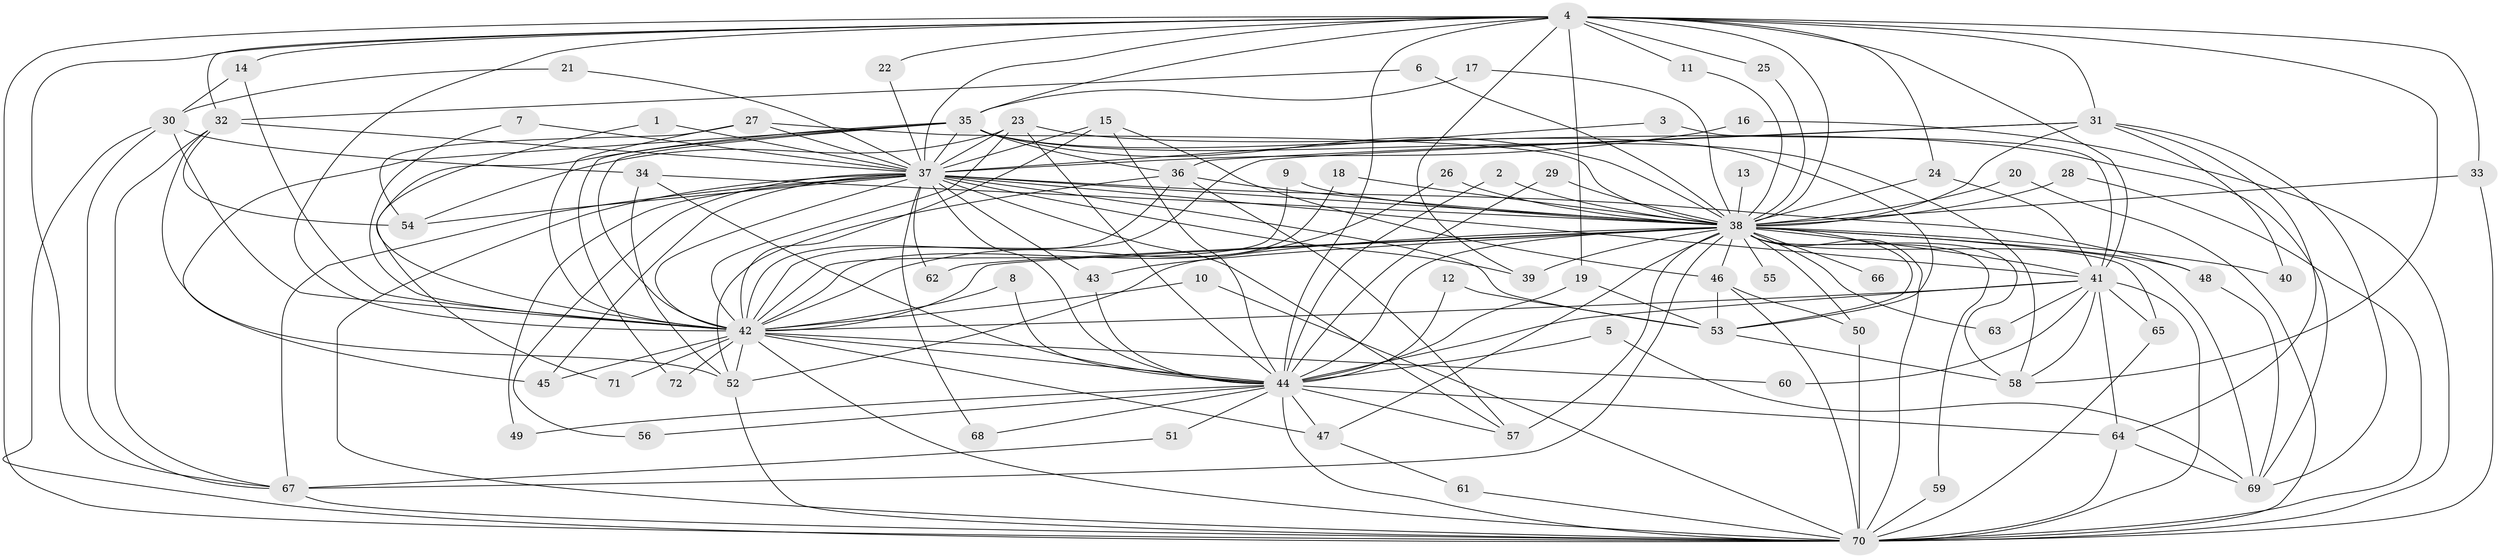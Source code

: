 // original degree distribution, {29: 0.006993006993006993, 26: 0.006993006993006993, 22: 0.006993006993006993, 24: 0.006993006993006993, 33: 0.006993006993006993, 30: 0.006993006993006993, 25: 0.006993006993006993, 23: 0.006993006993006993, 18: 0.006993006993006993, 17: 0.006993006993006993, 7: 0.013986013986013986, 8: 0.006993006993006993, 3: 0.21678321678321677, 5: 0.06293706293706294, 2: 0.5384615384615384, 4: 0.06993006993006994, 9: 0.006993006993006993, 6: 0.013986013986013986}
// Generated by graph-tools (version 1.1) at 2025/49/03/09/25 03:49:31]
// undirected, 72 vertices, 190 edges
graph export_dot {
graph [start="1"]
  node [color=gray90,style=filled];
  1;
  2;
  3;
  4;
  5;
  6;
  7;
  8;
  9;
  10;
  11;
  12;
  13;
  14;
  15;
  16;
  17;
  18;
  19;
  20;
  21;
  22;
  23;
  24;
  25;
  26;
  27;
  28;
  29;
  30;
  31;
  32;
  33;
  34;
  35;
  36;
  37;
  38;
  39;
  40;
  41;
  42;
  43;
  44;
  45;
  46;
  47;
  48;
  49;
  50;
  51;
  52;
  53;
  54;
  55;
  56;
  57;
  58;
  59;
  60;
  61;
  62;
  63;
  64;
  65;
  66;
  67;
  68;
  69;
  70;
  71;
  72;
  1 -- 37 [weight=1.0];
  1 -- 42 [weight=1.0];
  2 -- 38 [weight=1.0];
  2 -- 44 [weight=1.0];
  3 -- 37 [weight=1.0];
  3 -- 41 [weight=1.0];
  4 -- 11 [weight=1.0];
  4 -- 14 [weight=1.0];
  4 -- 19 [weight=1.0];
  4 -- 22 [weight=1.0];
  4 -- 24 [weight=1.0];
  4 -- 25 [weight=1.0];
  4 -- 31 [weight=2.0];
  4 -- 32 [weight=1.0];
  4 -- 33 [weight=1.0];
  4 -- 35 [weight=1.0];
  4 -- 37 [weight=2.0];
  4 -- 38 [weight=3.0];
  4 -- 39 [weight=1.0];
  4 -- 41 [weight=1.0];
  4 -- 42 [weight=2.0];
  4 -- 44 [weight=1.0];
  4 -- 58 [weight=1.0];
  4 -- 67 [weight=1.0];
  4 -- 70 [weight=1.0];
  5 -- 44 [weight=1.0];
  5 -- 69 [weight=1.0];
  6 -- 32 [weight=1.0];
  6 -- 38 [weight=1.0];
  7 -- 37 [weight=1.0];
  7 -- 42 [weight=1.0];
  8 -- 42 [weight=1.0];
  8 -- 44 [weight=1.0];
  9 -- 38 [weight=1.0];
  9 -- 42 [weight=1.0];
  10 -- 42 [weight=1.0];
  10 -- 70 [weight=1.0];
  11 -- 38 [weight=1.0];
  12 -- 44 [weight=1.0];
  12 -- 53 [weight=1.0];
  13 -- 38 [weight=2.0];
  14 -- 30 [weight=1.0];
  14 -- 42 [weight=1.0];
  15 -- 37 [weight=1.0];
  15 -- 42 [weight=1.0];
  15 -- 44 [weight=1.0];
  15 -- 46 [weight=1.0];
  16 -- 37 [weight=1.0];
  16 -- 70 [weight=1.0];
  17 -- 35 [weight=1.0];
  17 -- 38 [weight=1.0];
  18 -- 38 [weight=1.0];
  18 -- 42 [weight=1.0];
  19 -- 44 [weight=1.0];
  19 -- 53 [weight=1.0];
  20 -- 38 [weight=2.0];
  20 -- 70 [weight=1.0];
  21 -- 30 [weight=1.0];
  21 -- 37 [weight=1.0];
  22 -- 37 [weight=1.0];
  23 -- 37 [weight=4.0];
  23 -- 42 [weight=1.0];
  23 -- 44 [weight=1.0];
  23 -- 54 [weight=1.0];
  23 -- 69 [weight=1.0];
  24 -- 38 [weight=1.0];
  24 -- 41 [weight=1.0];
  25 -- 38 [weight=1.0];
  26 -- 38 [weight=2.0];
  26 -- 42 [weight=1.0];
  27 -- 37 [weight=1.0];
  27 -- 38 [weight=1.0];
  27 -- 42 [weight=1.0];
  27 -- 54 [weight=1.0];
  28 -- 38 [weight=1.0];
  28 -- 70 [weight=1.0];
  29 -- 38 [weight=1.0];
  29 -- 44 [weight=1.0];
  30 -- 34 [weight=1.0];
  30 -- 42 [weight=1.0];
  30 -- 67 [weight=1.0];
  30 -- 70 [weight=1.0];
  31 -- 36 [weight=2.0];
  31 -- 38 [weight=1.0];
  31 -- 40 [weight=1.0];
  31 -- 42 [weight=1.0];
  31 -- 64 [weight=1.0];
  31 -- 69 [weight=1.0];
  32 -- 37 [weight=1.0];
  32 -- 52 [weight=1.0];
  32 -- 54 [weight=1.0];
  32 -- 67 [weight=1.0];
  33 -- 38 [weight=1.0];
  33 -- 70 [weight=1.0];
  34 -- 38 [weight=2.0];
  34 -- 44 [weight=1.0];
  34 -- 52 [weight=1.0];
  35 -- 36 [weight=1.0];
  35 -- 37 [weight=1.0];
  35 -- 38 [weight=1.0];
  35 -- 42 [weight=1.0];
  35 -- 45 [weight=1.0];
  35 -- 53 [weight=1.0];
  35 -- 58 [weight=1.0];
  35 -- 71 [weight=1.0];
  35 -- 72 [weight=1.0];
  36 -- 38 [weight=1.0];
  36 -- 42 [weight=1.0];
  36 -- 52 [weight=1.0];
  36 -- 57 [weight=1.0];
  37 -- 38 [weight=6.0];
  37 -- 39 [weight=1.0];
  37 -- 41 [weight=2.0];
  37 -- 42 [weight=2.0];
  37 -- 43 [weight=1.0];
  37 -- 44 [weight=2.0];
  37 -- 45 [weight=1.0];
  37 -- 48 [weight=1.0];
  37 -- 49 [weight=1.0];
  37 -- 53 [weight=3.0];
  37 -- 54 [weight=1.0];
  37 -- 56 [weight=1.0];
  37 -- 57 [weight=1.0];
  37 -- 62 [weight=1.0];
  37 -- 67 [weight=1.0];
  37 -- 68 [weight=1.0];
  37 -- 70 [weight=2.0];
  38 -- 39 [weight=1.0];
  38 -- 40 [weight=1.0];
  38 -- 41 [weight=4.0];
  38 -- 42 [weight=3.0];
  38 -- 43 [weight=1.0];
  38 -- 44 [weight=4.0];
  38 -- 46 [weight=1.0];
  38 -- 47 [weight=1.0];
  38 -- 48 [weight=1.0];
  38 -- 50 [weight=1.0];
  38 -- 52 [weight=1.0];
  38 -- 53 [weight=1.0];
  38 -- 55 [weight=1.0];
  38 -- 57 [weight=2.0];
  38 -- 58 [weight=2.0];
  38 -- 59 [weight=1.0];
  38 -- 62 [weight=1.0];
  38 -- 63 [weight=1.0];
  38 -- 65 [weight=1.0];
  38 -- 66 [weight=2.0];
  38 -- 67 [weight=1.0];
  38 -- 69 [weight=2.0];
  38 -- 70 [weight=4.0];
  41 -- 42 [weight=1.0];
  41 -- 44 [weight=1.0];
  41 -- 58 [weight=1.0];
  41 -- 60 [weight=1.0];
  41 -- 63 [weight=1.0];
  41 -- 64 [weight=1.0];
  41 -- 65 [weight=1.0];
  41 -- 70 [weight=1.0];
  42 -- 44 [weight=2.0];
  42 -- 45 [weight=1.0];
  42 -- 47 [weight=1.0];
  42 -- 52 [weight=1.0];
  42 -- 60 [weight=1.0];
  42 -- 70 [weight=1.0];
  42 -- 71 [weight=1.0];
  42 -- 72 [weight=1.0];
  43 -- 44 [weight=1.0];
  44 -- 47 [weight=2.0];
  44 -- 49 [weight=1.0];
  44 -- 51 [weight=1.0];
  44 -- 56 [weight=1.0];
  44 -- 57 [weight=1.0];
  44 -- 64 [weight=1.0];
  44 -- 68 [weight=1.0];
  44 -- 70 [weight=1.0];
  46 -- 50 [weight=1.0];
  46 -- 53 [weight=1.0];
  46 -- 70 [weight=1.0];
  47 -- 61 [weight=1.0];
  48 -- 69 [weight=1.0];
  50 -- 70 [weight=1.0];
  51 -- 67 [weight=1.0];
  52 -- 70 [weight=1.0];
  53 -- 58 [weight=1.0];
  59 -- 70 [weight=1.0];
  61 -- 70 [weight=1.0];
  64 -- 69 [weight=1.0];
  64 -- 70 [weight=1.0];
  65 -- 70 [weight=1.0];
  67 -- 70 [weight=2.0];
}
